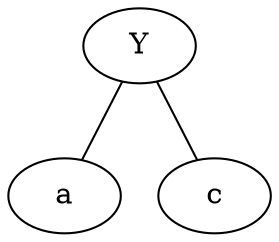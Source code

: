 graph R {
    r1 [label = "Y"];
    r2 [label = "a"];
    r3 [label = "c"];
    r1 -- r2;
    r1 -- r3;
}
